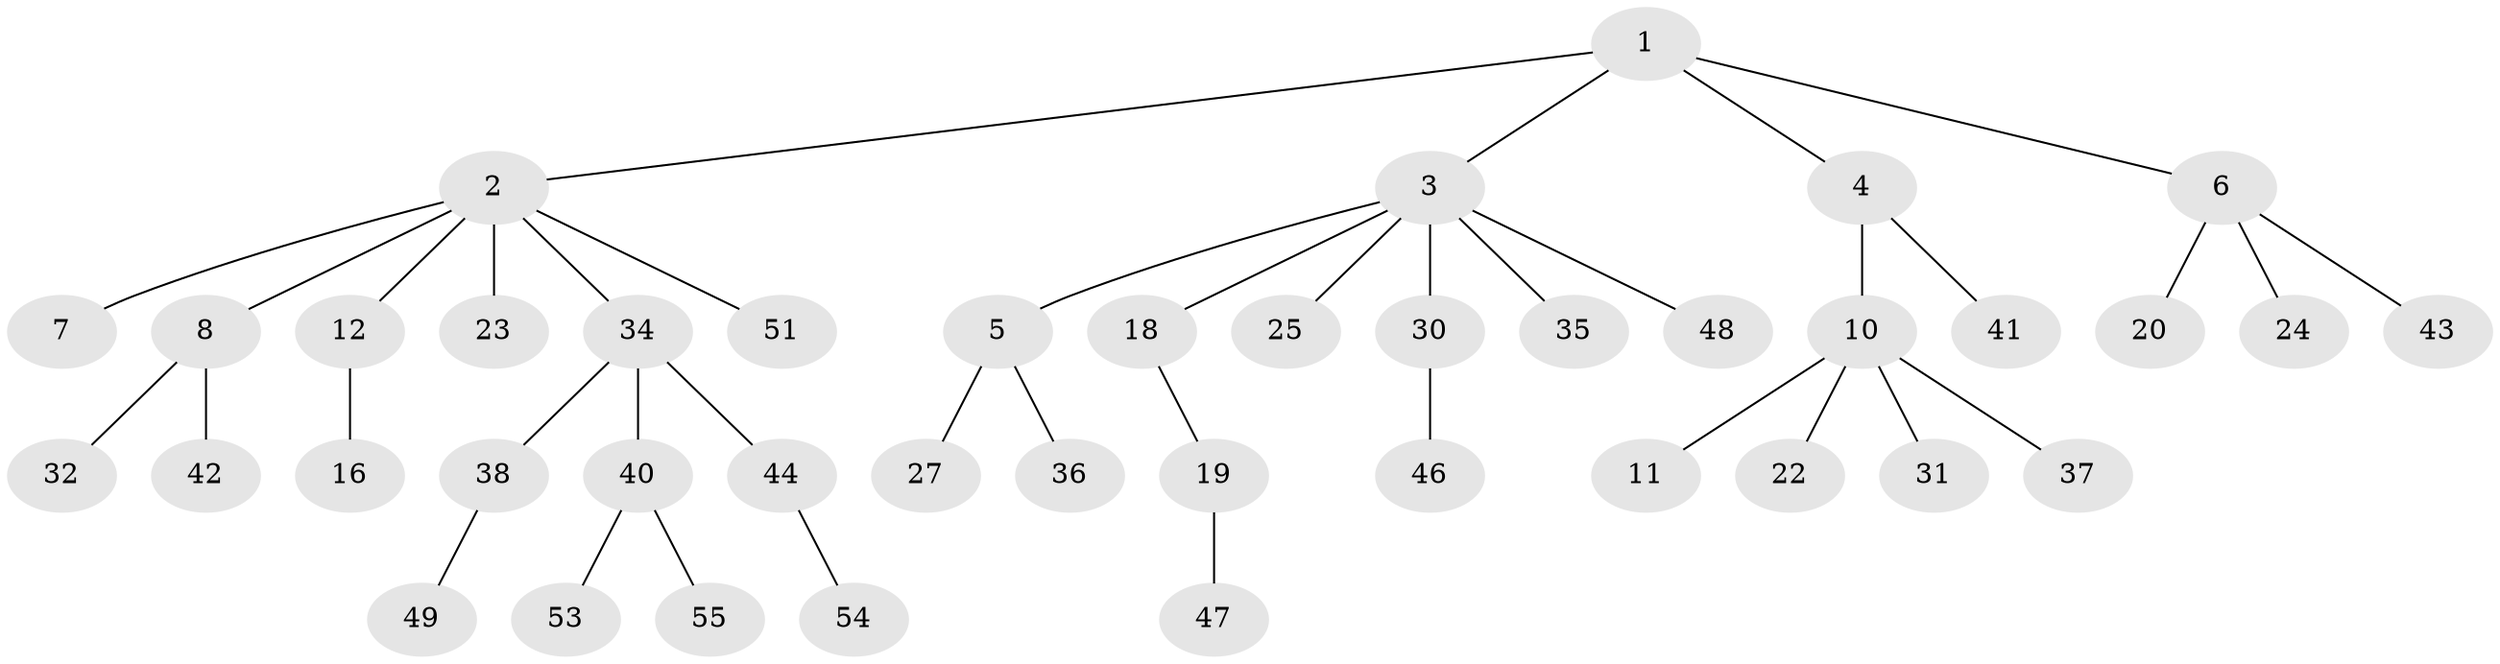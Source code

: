 // original degree distribution, {5: 0.03571428571428571, 6: 0.03571428571428571, 4: 0.03571428571428571, 3: 0.19642857142857142, 1: 0.5535714285714286, 2: 0.14285714285714285}
// Generated by graph-tools (version 1.1) at 2025/42/03/06/25 10:42:05]
// undirected, 41 vertices, 40 edges
graph export_dot {
graph [start="1"]
  node [color=gray90,style=filled];
  1 [super="+15"];
  2 [super="+9"];
  3 [super="+29"];
  4 [super="+21"];
  5 [super="+26"];
  6 [super="+14"];
  7;
  8 [super="+28"];
  10 [super="+17"];
  11;
  12 [super="+13"];
  16;
  18;
  19 [super="+33"];
  20;
  22;
  23;
  24;
  25;
  27;
  30 [super="+45"];
  31;
  32;
  34 [super="+50"];
  35 [super="+39"];
  36;
  37;
  38;
  40 [super="+52"];
  41;
  42;
  43;
  44;
  46;
  47;
  48;
  49 [super="+56"];
  51;
  53;
  54;
  55;
  1 -- 2;
  1 -- 3;
  1 -- 4;
  1 -- 6;
  2 -- 7;
  2 -- 8;
  2 -- 23;
  2 -- 34;
  2 -- 51;
  2 -- 12;
  3 -- 5;
  3 -- 18;
  3 -- 25;
  3 -- 30;
  3 -- 48;
  3 -- 35;
  4 -- 10;
  4 -- 41;
  5 -- 36;
  5 -- 27;
  6 -- 24;
  6 -- 43;
  6 -- 20;
  8 -- 32;
  8 -- 42;
  10 -- 11;
  10 -- 37;
  10 -- 22;
  10 -- 31;
  12 -- 16;
  18 -- 19;
  19 -- 47;
  30 -- 46;
  34 -- 38;
  34 -- 40;
  34 -- 44;
  38 -- 49;
  40 -- 55;
  40 -- 53;
  44 -- 54;
}
